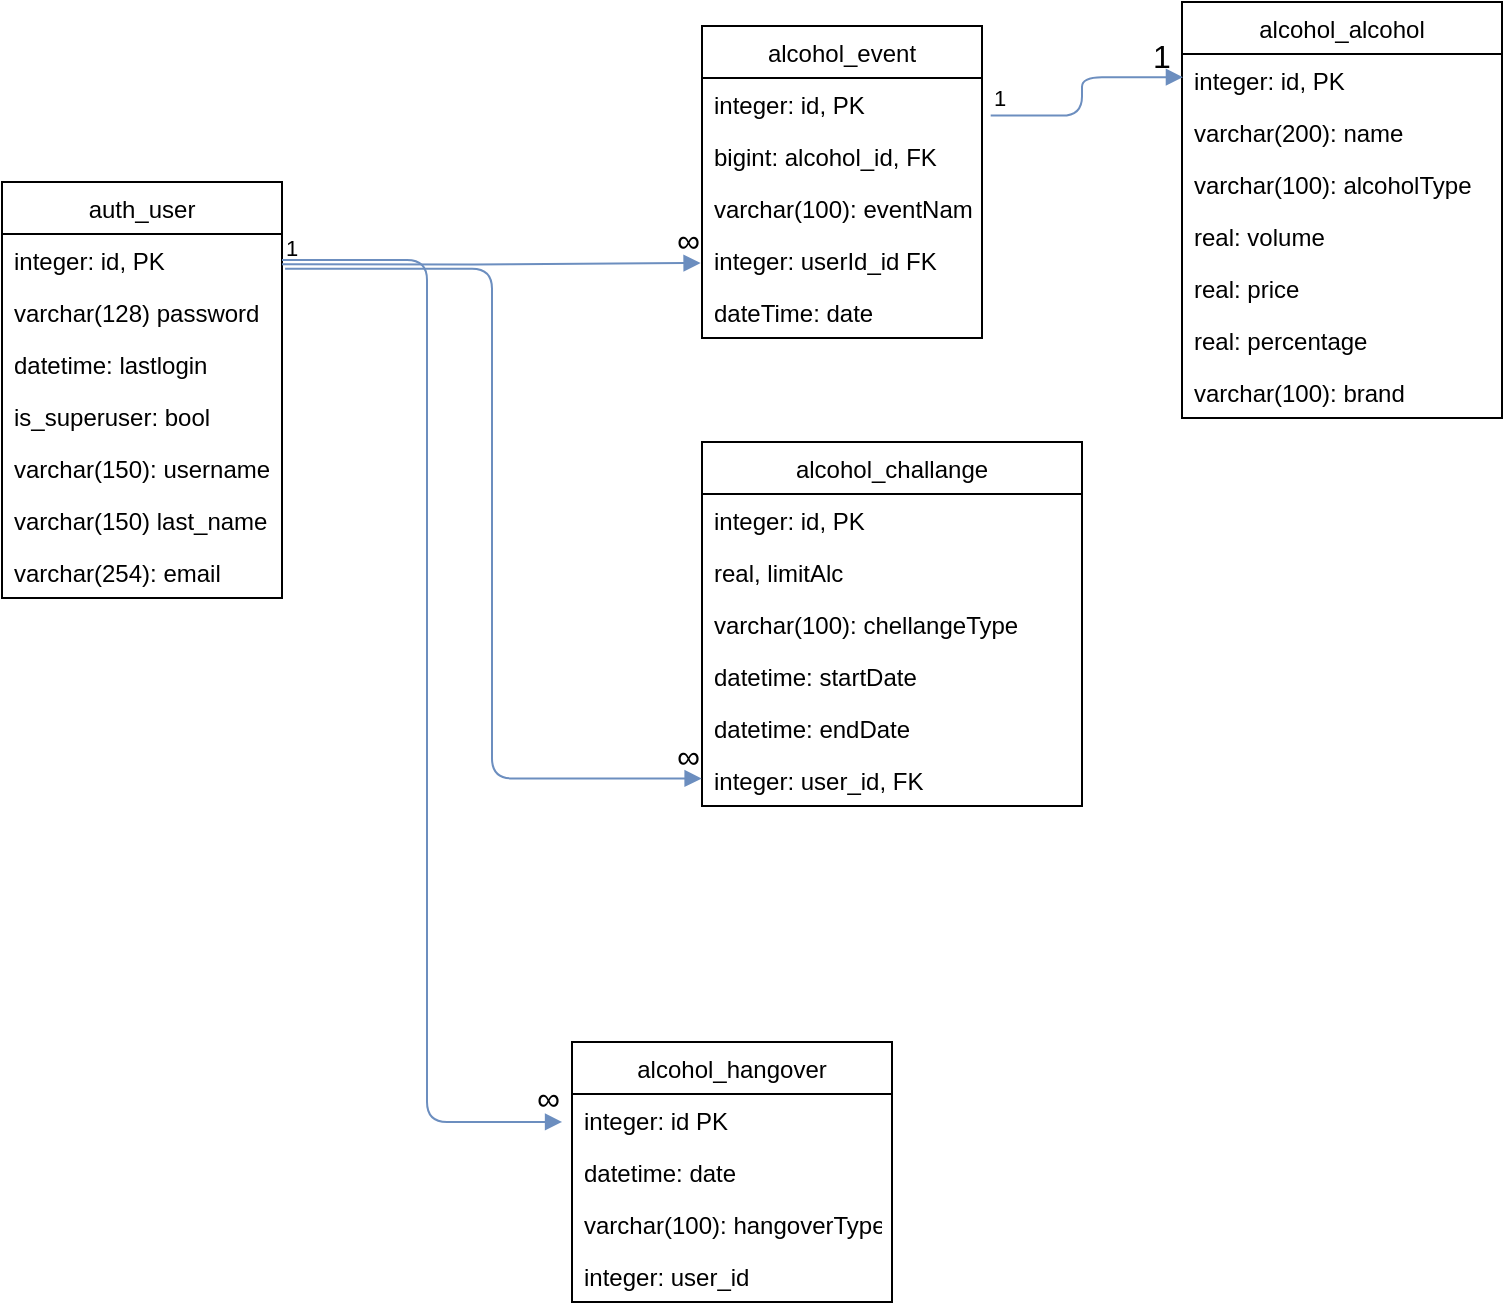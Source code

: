 <mxfile>
    <diagram id="aeeN_13kQyBf5OB_dl1v" name="Page-1">
        <mxGraphModel dx="396" dy="272" grid="1" gridSize="10" guides="1" tooltips="1" connect="0" arrows="1" fold="1" page="1" pageScale="1" pageWidth="3300" pageHeight="4681" background="#ffffff" math="0" shadow="0">
            <root>
                <mxCell id="0"/>
                <mxCell id="1" parent="0"/>
                <mxCell id="15" value="auth_user" style="swimlane;fontStyle=0;childLayout=stackLayout;horizontal=1;startSize=26;fillColor=none;horizontalStack=0;resizeParent=1;resizeParentMax=0;resizeLast=0;collapsible=1;marginBottom=0;labelBackgroundColor=none;fillStyle=auto;fontColor=#000000;strokeColor=#000000;" vertex="1" parent="1">
                    <mxGeometry x="10" y="180" width="140" height="208" as="geometry"/>
                </mxCell>
                <mxCell id="16" value="integer: id, PK" style="text;strokeColor=none;fillColor=none;align=left;verticalAlign=top;spacingLeft=4;spacingRight=4;overflow=hidden;rotatable=0;points=[[0,0.5],[1,0.5]];portConstraint=eastwest;labelBackgroundColor=none;fillStyle=auto;fontColor=#000000;" vertex="1" parent="15">
                    <mxGeometry y="26" width="140" height="26" as="geometry"/>
                </mxCell>
                <mxCell id="17" value="varchar(128) password" style="text;strokeColor=none;fillColor=none;align=left;verticalAlign=top;spacingLeft=4;spacingRight=4;overflow=hidden;rotatable=0;points=[[0,0.5],[1,0.5]];portConstraint=eastwest;labelBackgroundColor=none;fillStyle=auto;fontColor=#000000;" vertex="1" parent="15">
                    <mxGeometry y="52" width="140" height="26" as="geometry"/>
                </mxCell>
                <mxCell id="18" value="datetime: lastlogin" style="text;strokeColor=none;fillColor=none;align=left;verticalAlign=top;spacingLeft=4;spacingRight=4;overflow=hidden;rotatable=0;points=[[0,0.5],[1,0.5]];portConstraint=eastwest;labelBackgroundColor=none;fillStyle=auto;fontColor=#000000;" vertex="1" parent="15">
                    <mxGeometry y="78" width="140" height="26" as="geometry"/>
                </mxCell>
                <mxCell id="19" value="is_superuser: bool" style="text;strokeColor=none;fillColor=none;align=left;verticalAlign=top;spacingLeft=4;spacingRight=4;overflow=hidden;rotatable=0;points=[[0,0.5],[1,0.5]];portConstraint=eastwest;labelBackgroundColor=none;fillStyle=auto;fontColor=#000000;" vertex="1" parent="15">
                    <mxGeometry y="104" width="140" height="26" as="geometry"/>
                </mxCell>
                <mxCell id="20" value="varchar(150): username" style="text;strokeColor=none;fillColor=none;align=left;verticalAlign=top;spacingLeft=4;spacingRight=4;overflow=hidden;rotatable=0;points=[[0,0.5],[1,0.5]];portConstraint=eastwest;labelBackgroundColor=none;fillStyle=auto;fontColor=#000000;" vertex="1" parent="15">
                    <mxGeometry y="130" width="140" height="26" as="geometry"/>
                </mxCell>
                <mxCell id="21" value="varchar(150) last_name " style="text;strokeColor=none;fillColor=none;align=left;verticalAlign=top;spacingLeft=4;spacingRight=4;overflow=hidden;rotatable=0;points=[[0,0.5],[1,0.5]];portConstraint=eastwest;labelBackgroundColor=none;fillStyle=auto;fontColor=#000000;" vertex="1" parent="15">
                    <mxGeometry y="156" width="140" height="26" as="geometry"/>
                </mxCell>
                <mxCell id="22" value="varchar(254): email" style="text;strokeColor=none;fillColor=none;align=left;verticalAlign=top;spacingLeft=4;spacingRight=4;overflow=hidden;rotatable=0;points=[[0,0.5],[1,0.5]];portConstraint=eastwest;labelBackgroundColor=none;fillStyle=auto;fontColor=#000000;" vertex="1" parent="15">
                    <mxGeometry y="182" width="140" height="26" as="geometry"/>
                </mxCell>
                <mxCell id="26" value="alcohol_alcohol" style="swimlane;fontStyle=0;childLayout=stackLayout;horizontal=1;startSize=26;fillColor=none;horizontalStack=0;resizeParent=1;resizeParentMax=0;resizeLast=0;collapsible=1;marginBottom=0;labelBackgroundColor=none;fillStyle=auto;strokeColor=#000000;fontColor=#000000;" vertex="1" parent="1">
                    <mxGeometry x="600" y="90" width="160" height="208" as="geometry"/>
                </mxCell>
                <mxCell id="27" value="integer: id, PK" style="text;strokeColor=none;fillColor=none;align=left;verticalAlign=top;spacingLeft=4;spacingRight=4;overflow=hidden;rotatable=0;points=[[0,0.5],[1,0.5]];portConstraint=eastwest;labelBackgroundColor=none;fillStyle=auto;fontColor=#000000;" vertex="1" parent="26">
                    <mxGeometry y="26" width="160" height="26" as="geometry"/>
                </mxCell>
                <mxCell id="28" value="varchar(200): name" style="text;strokeColor=none;fillColor=none;align=left;verticalAlign=top;spacingLeft=4;spacingRight=4;overflow=hidden;rotatable=0;points=[[0,0.5],[1,0.5]];portConstraint=eastwest;labelBackgroundColor=none;fillStyle=auto;fontColor=#000000;" vertex="1" parent="26">
                    <mxGeometry y="52" width="160" height="26" as="geometry"/>
                </mxCell>
                <mxCell id="29" value="varchar(100): alcoholType" style="text;strokeColor=none;fillColor=none;align=left;verticalAlign=top;spacingLeft=4;spacingRight=4;overflow=hidden;rotatable=0;points=[[0,0.5],[1,0.5]];portConstraint=eastwest;labelBackgroundColor=none;fillStyle=auto;fontColor=#000000;" vertex="1" parent="26">
                    <mxGeometry y="78" width="160" height="26" as="geometry"/>
                </mxCell>
                <mxCell id="33" value="real: volume" style="text;strokeColor=none;fillColor=none;align=left;verticalAlign=top;spacingLeft=4;spacingRight=4;overflow=hidden;rotatable=0;points=[[0,0.5],[1,0.5]];portConstraint=eastwest;labelBackgroundColor=none;fillStyle=auto;fontColor=#000000;" vertex="1" parent="26">
                    <mxGeometry y="104" width="160" height="26" as="geometry"/>
                </mxCell>
                <mxCell id="30" value="real: price" style="text;strokeColor=none;fillColor=none;align=left;verticalAlign=top;spacingLeft=4;spacingRight=4;overflow=hidden;rotatable=0;points=[[0,0.5],[1,0.5]];portConstraint=eastwest;labelBackgroundColor=none;fillStyle=auto;fontColor=#000000;" vertex="1" parent="26">
                    <mxGeometry y="130" width="160" height="26" as="geometry"/>
                </mxCell>
                <mxCell id="31" value="real: percentage" style="text;strokeColor=none;fillColor=none;align=left;verticalAlign=top;spacingLeft=4;spacingRight=4;overflow=hidden;rotatable=0;points=[[0,0.5],[1,0.5]];portConstraint=eastwest;labelBackgroundColor=none;fillStyle=auto;fontColor=#000000;" vertex="1" parent="26">
                    <mxGeometry y="156" width="160" height="26" as="geometry"/>
                </mxCell>
                <mxCell id="32" value="varchar(100): brand" style="text;strokeColor=none;fillColor=none;align=left;verticalAlign=top;spacingLeft=4;spacingRight=4;overflow=hidden;rotatable=0;points=[[0,0.5],[1,0.5]];portConstraint=eastwest;labelBackgroundColor=none;fillStyle=auto;fontColor=#000000;" vertex="1" parent="26">
                    <mxGeometry y="182" width="160" height="26" as="geometry"/>
                </mxCell>
                <mxCell id="34" value="alcohol_event" style="swimlane;fontStyle=0;childLayout=stackLayout;horizontal=1;startSize=26;fillColor=none;horizontalStack=0;resizeParent=1;resizeParentMax=0;resizeLast=0;collapsible=1;marginBottom=0;labelBackgroundColor=none;fillStyle=auto;strokeColor=#000000;fontColor=#000000;" vertex="1" parent="1">
                    <mxGeometry x="360" y="102" width="140" height="156" as="geometry"/>
                </mxCell>
                <mxCell id="38" value="integer: id, PK" style="text;strokeColor=none;fillColor=none;align=left;verticalAlign=top;spacingLeft=4;spacingRight=4;overflow=hidden;rotatable=0;points=[[0,0.5],[1,0.5]];portConstraint=eastwest;labelBackgroundColor=none;fillStyle=auto;fontColor=#000000;" vertex="1" parent="34">
                    <mxGeometry y="26" width="140" height="26" as="geometry"/>
                </mxCell>
                <mxCell id="36" value="bigint: alcohol_id, FK " style="text;strokeColor=none;fillColor=none;align=left;verticalAlign=top;spacingLeft=4;spacingRight=4;overflow=hidden;rotatable=0;points=[[0,0.5],[1,0.5]];portConstraint=eastwest;labelBackgroundColor=none;fillStyle=auto;fontColor=#000000;" vertex="1" parent="34">
                    <mxGeometry y="52" width="140" height="26" as="geometry"/>
                </mxCell>
                <mxCell id="37" value="varchar(100): eventName" style="text;strokeColor=none;fillColor=none;align=left;verticalAlign=top;spacingLeft=4;spacingRight=4;overflow=hidden;rotatable=0;points=[[0,0.5],[1,0.5]];portConstraint=eastwest;labelBackgroundColor=none;fillStyle=auto;fontColor=#000000;" vertex="1" parent="34">
                    <mxGeometry y="78" width="140" height="26" as="geometry"/>
                </mxCell>
                <mxCell id="43" value="integer: userId_id FK" style="text;strokeColor=none;fillColor=none;align=left;verticalAlign=top;spacingLeft=4;spacingRight=4;overflow=hidden;rotatable=0;points=[[0,0.5],[1,0.5]];portConstraint=eastwest;labelBackgroundColor=none;fillStyle=auto;fontColor=#000000;" vertex="1" parent="34">
                    <mxGeometry y="104" width="140" height="26" as="geometry"/>
                </mxCell>
                <mxCell id="39" value="dateTime: date" style="text;strokeColor=none;fillColor=none;align=left;verticalAlign=top;spacingLeft=4;spacingRight=4;overflow=hidden;rotatable=0;points=[[0,0.5],[1,0.5]];portConstraint=eastwest;labelBackgroundColor=none;fillStyle=auto;fontColor=#000000;" vertex="1" parent="34">
                    <mxGeometry y="130" width="140" height="26" as="geometry"/>
                </mxCell>
                <mxCell id="40" value="" style="endArrow=block;endFill=1;html=1;edgeStyle=orthogonalEdgeStyle;align=left;verticalAlign=top;fontColor=#000000;exitX=1.031;exitY=0.723;exitDx=0;exitDy=0;exitPerimeter=0;entryX=0.003;entryY=0.446;entryDx=0;entryDy=0;entryPerimeter=0;fillColor=#dae8fc;strokeColor=#6c8ebf;" edge="1" parent="1" source="38" target="27">
                    <mxGeometry x="-1" relative="1" as="geometry">
                        <mxPoint x="370" y="350" as="sourcePoint"/>
                        <mxPoint x="530" y="350" as="targetPoint"/>
                    </mxGeometry>
                </mxCell>
                <mxCell id="41" value="1" style="edgeLabel;resizable=0;html=1;align=left;verticalAlign=bottom;labelBackgroundColor=none;fillStyle=auto;strokeColor=default;fontColor=#000000;gradientColor=none;" connectable="0" vertex="1" parent="40">
                    <mxGeometry x="-1" relative="1" as="geometry"/>
                </mxCell>
                <mxCell id="42" value="&lt;span style=&quot;font-family: &amp;quot;Google Sans&amp;quot;, Arial, sans-serif; font-size: 16px; text-align: left;&quot;&gt;1&lt;/span&gt;" style="text;html=1;strokeColor=none;fillColor=none;align=center;verticalAlign=middle;whiteSpace=wrap;rounded=0;labelBackgroundColor=none;fillStyle=auto;fontColor=#000000;" vertex="1" parent="1">
                    <mxGeometry x="560" y="102" width="60" height="30" as="geometry"/>
                </mxCell>
                <mxCell id="46" value="" style="endArrow=block;html=1;edgeStyle=orthogonalEdgeStyle;fontColor=#000000;exitX=1;exitY=0.583;exitDx=0;exitDy=0;exitPerimeter=0;entryX=-0.005;entryY=0.558;entryDx=0;entryDy=0;entryPerimeter=0;fillColor=#dae8fc;strokeColor=#6c8ebf;endFill=1;" edge="1" parent="1" source="16" target="43">
                    <mxGeometry relative="1" as="geometry">
                        <mxPoint x="240" y="132" as="sourcePoint"/>
                        <mxPoint x="400" y="132" as="targetPoint"/>
                    </mxGeometry>
                </mxCell>
                <mxCell id="47" value="1" style="edgeLabel;resizable=0;html=1;align=left;verticalAlign=bottom;labelBackgroundColor=none;fillStyle=auto;strokeColor=default;fontColor=#000000;gradientColor=none;" connectable="0" vertex="1" parent="46">
                    <mxGeometry x="-1" relative="1" as="geometry"/>
                </mxCell>
                <mxCell id="48" value="&lt;span style=&quot;font-family: &amp;quot;Google Sans&amp;quot;, Arial, sans-serif; font-size: 16px; text-align: left;&quot;&gt;∞&lt;/span&gt;" style="edgeLabel;resizable=0;html=1;align=right;verticalAlign=bottom;labelBackgroundColor=none;fillStyle=auto;strokeColor=default;fontColor=#000000;gradientColor=none;" connectable="0" vertex="1" parent="46">
                    <mxGeometry x="1" relative="1" as="geometry"/>
                </mxCell>
                <mxCell id="50" value="alcohol_challange" style="swimlane;fontStyle=0;childLayout=stackLayout;horizontal=1;startSize=26;fillColor=none;horizontalStack=0;resizeParent=1;resizeParentMax=0;resizeLast=0;collapsible=1;marginBottom=0;labelBackgroundColor=none;fillStyle=auto;strokeColor=#000000;fontColor=#000000;" vertex="1" parent="1">
                    <mxGeometry x="360" y="310" width="190" height="182" as="geometry"/>
                </mxCell>
                <mxCell id="51" value="integer: id, PK" style="text;strokeColor=none;fillColor=none;align=left;verticalAlign=top;spacingLeft=4;spacingRight=4;overflow=hidden;rotatable=0;points=[[0,0.5],[1,0.5]];portConstraint=eastwest;labelBackgroundColor=none;fillStyle=auto;fontColor=#000000;" vertex="1" parent="50">
                    <mxGeometry y="26" width="190" height="26" as="geometry"/>
                </mxCell>
                <mxCell id="52" value="real, limitAlc" style="text;strokeColor=none;fillColor=none;align=left;verticalAlign=top;spacingLeft=4;spacingRight=4;overflow=hidden;rotatable=0;points=[[0,0.5],[1,0.5]];portConstraint=eastwest;labelBackgroundColor=none;fillStyle=auto;fontColor=#000000;" vertex="1" parent="50">
                    <mxGeometry y="52" width="190" height="26" as="geometry"/>
                </mxCell>
                <mxCell id="53" value="varchar(100): chellangeType" style="text;strokeColor=none;fillColor=none;align=left;verticalAlign=top;spacingLeft=4;spacingRight=4;overflow=hidden;rotatable=0;points=[[0,0.5],[1,0.5]];portConstraint=eastwest;labelBackgroundColor=none;fillStyle=auto;fontColor=#000000;" vertex="1" parent="50">
                    <mxGeometry y="78" width="190" height="26" as="geometry"/>
                </mxCell>
                <mxCell id="54" value="datetime: startDate" style="text;strokeColor=none;fillColor=none;align=left;verticalAlign=top;spacingLeft=4;spacingRight=4;overflow=hidden;rotatable=0;points=[[0,0.5],[1,0.5]];portConstraint=eastwest;labelBackgroundColor=none;fillStyle=auto;fontColor=#000000;" vertex="1" parent="50">
                    <mxGeometry y="104" width="190" height="26" as="geometry"/>
                </mxCell>
                <mxCell id="55" value="datetime: endDate" style="text;strokeColor=none;fillColor=none;align=left;verticalAlign=top;spacingLeft=4;spacingRight=4;overflow=hidden;rotatable=0;points=[[0,0.5],[1,0.5]];portConstraint=eastwest;labelBackgroundColor=none;fillStyle=auto;fontColor=#000000;" vertex="1" parent="50">
                    <mxGeometry y="130" width="190" height="26" as="geometry"/>
                </mxCell>
                <mxCell id="56" value="integer: user_id, FK" style="text;strokeColor=none;fillColor=none;align=left;verticalAlign=top;spacingLeft=4;spacingRight=4;overflow=hidden;rotatable=0;points=[[0,0.5],[1,0.5]];portConstraint=eastwest;labelBackgroundColor=none;fillStyle=auto;fontColor=#000000;" vertex="1" parent="50">
                    <mxGeometry y="156" width="190" height="26" as="geometry"/>
                </mxCell>
                <mxCell id="57" value="" style="endArrow=block;html=1;edgeStyle=orthogonalEdgeStyle;fontColor=#000000;exitX=1.011;exitY=0.67;exitDx=0;exitDy=0;exitPerimeter=0;entryX=-0.001;entryY=0.471;entryDx=0;entryDy=0;entryPerimeter=0;endFill=1;fillColor=#dae8fc;strokeColor=#6c8ebf;" edge="1" parent="1" source="16" target="56">
                    <mxGeometry relative="1" as="geometry">
                        <mxPoint x="270" y="370" as="sourcePoint"/>
                        <mxPoint x="430" y="370" as="targetPoint"/>
                    </mxGeometry>
                </mxCell>
                <mxCell id="58" value="" style="edgeLabel;resizable=0;html=1;align=left;verticalAlign=bottom;labelBackgroundColor=none;fillStyle=auto;strokeColor=#000000;fontColor=#000000;gradientColor=none;" connectable="0" vertex="1" parent="57">
                    <mxGeometry x="-1" relative="1" as="geometry"/>
                </mxCell>
                <mxCell id="59" value="&lt;span style=&quot;font-family: &amp;quot;Google Sans&amp;quot;, Arial, sans-serif; font-size: 16px; text-align: left;&quot;&gt;∞&lt;/span&gt;" style="edgeLabel;resizable=0;html=1;align=right;verticalAlign=bottom;labelBackgroundColor=none;fillStyle=auto;strokeColor=#000000;fontColor=#000000;gradientColor=none;" connectable="0" vertex="1" parent="57">
                    <mxGeometry x="1" relative="1" as="geometry"/>
                </mxCell>
                <mxCell id="60" value="alcohol_hangover" style="swimlane;fontStyle=0;childLayout=stackLayout;horizontal=1;startSize=26;fillColor=none;horizontalStack=0;resizeParent=1;resizeParentMax=0;resizeLast=0;collapsible=1;marginBottom=0;labelBackgroundColor=none;fillStyle=auto;strokeColor=#000000;fontColor=#000000;" vertex="1" parent="1">
                    <mxGeometry x="295" y="610" width="160" height="130" as="geometry"/>
                </mxCell>
                <mxCell id="61" value="integer: id PK " style="text;strokeColor=none;fillColor=none;align=left;verticalAlign=top;spacingLeft=4;spacingRight=4;overflow=hidden;rotatable=0;points=[[0,0.5],[1,0.5]];portConstraint=eastwest;labelBackgroundColor=none;fillStyle=auto;fontColor=#000000;" vertex="1" parent="60">
                    <mxGeometry y="26" width="160" height="26" as="geometry"/>
                </mxCell>
                <mxCell id="62" value="datetime: date " style="text;strokeColor=none;fillColor=none;align=left;verticalAlign=top;spacingLeft=4;spacingRight=4;overflow=hidden;rotatable=0;points=[[0,0.5],[1,0.5]];portConstraint=eastwest;labelBackgroundColor=none;fillStyle=auto;fontColor=#000000;" vertex="1" parent="60">
                    <mxGeometry y="52" width="160" height="26" as="geometry"/>
                </mxCell>
                <mxCell id="63" value="varchar(100): hangoverType" style="text;strokeColor=none;fillColor=none;align=left;verticalAlign=top;spacingLeft=4;spacingRight=4;overflow=hidden;rotatable=0;points=[[0,0.5],[1,0.5]];portConstraint=eastwest;labelBackgroundColor=none;fillStyle=auto;fontColor=#000000;" vertex="1" parent="60">
                    <mxGeometry y="78" width="160" height="26" as="geometry"/>
                </mxCell>
                <mxCell id="64" value="integer: user_id" style="text;strokeColor=none;fillColor=none;align=left;verticalAlign=top;spacingLeft=4;spacingRight=4;overflow=hidden;rotatable=0;points=[[0,0.5],[1,0.5]];portConstraint=eastwest;labelBackgroundColor=none;fillStyle=auto;fontColor=#000000;" vertex="1" parent="60">
                    <mxGeometry y="104" width="160" height="26" as="geometry"/>
                </mxCell>
                <mxCell id="65" value="" style="endArrow=block;html=1;edgeStyle=orthogonalEdgeStyle;fontColor=#000000;entryX=-0.031;entryY=0.538;entryDx=0;entryDy=0;entryPerimeter=0;fillColor=#dae8fc;strokeColor=#6c8ebf;endFill=1;" edge="1" parent="1" source="16" target="61">
                    <mxGeometry relative="1" as="geometry">
                        <mxPoint x="110" y="650" as="sourcePoint"/>
                        <mxPoint x="270" y="650" as="targetPoint"/>
                    </mxGeometry>
                </mxCell>
                <mxCell id="66" value="" style="edgeLabel;resizable=0;html=1;align=left;verticalAlign=bottom;labelBackgroundColor=none;fillStyle=auto;strokeColor=#000000;fontColor=#000000;gradientColor=none;" connectable="0" vertex="1" parent="65">
                    <mxGeometry x="-1" relative="1" as="geometry"/>
                </mxCell>
                <mxCell id="67" value="&lt;span style=&quot;font-family: &amp;quot;Google Sans&amp;quot;, Arial, sans-serif; font-size: 16px; text-align: left;&quot;&gt;∞&lt;/span&gt;" style="edgeLabel;resizable=0;html=1;align=right;verticalAlign=bottom;labelBackgroundColor=none;fillStyle=auto;strokeColor=#000000;fontColor=#000000;gradientColor=none;" connectable="0" vertex="1" parent="65">
                    <mxGeometry x="1" relative="1" as="geometry"/>
                </mxCell>
            </root>
        </mxGraphModel>
    </diagram>
</mxfile>
